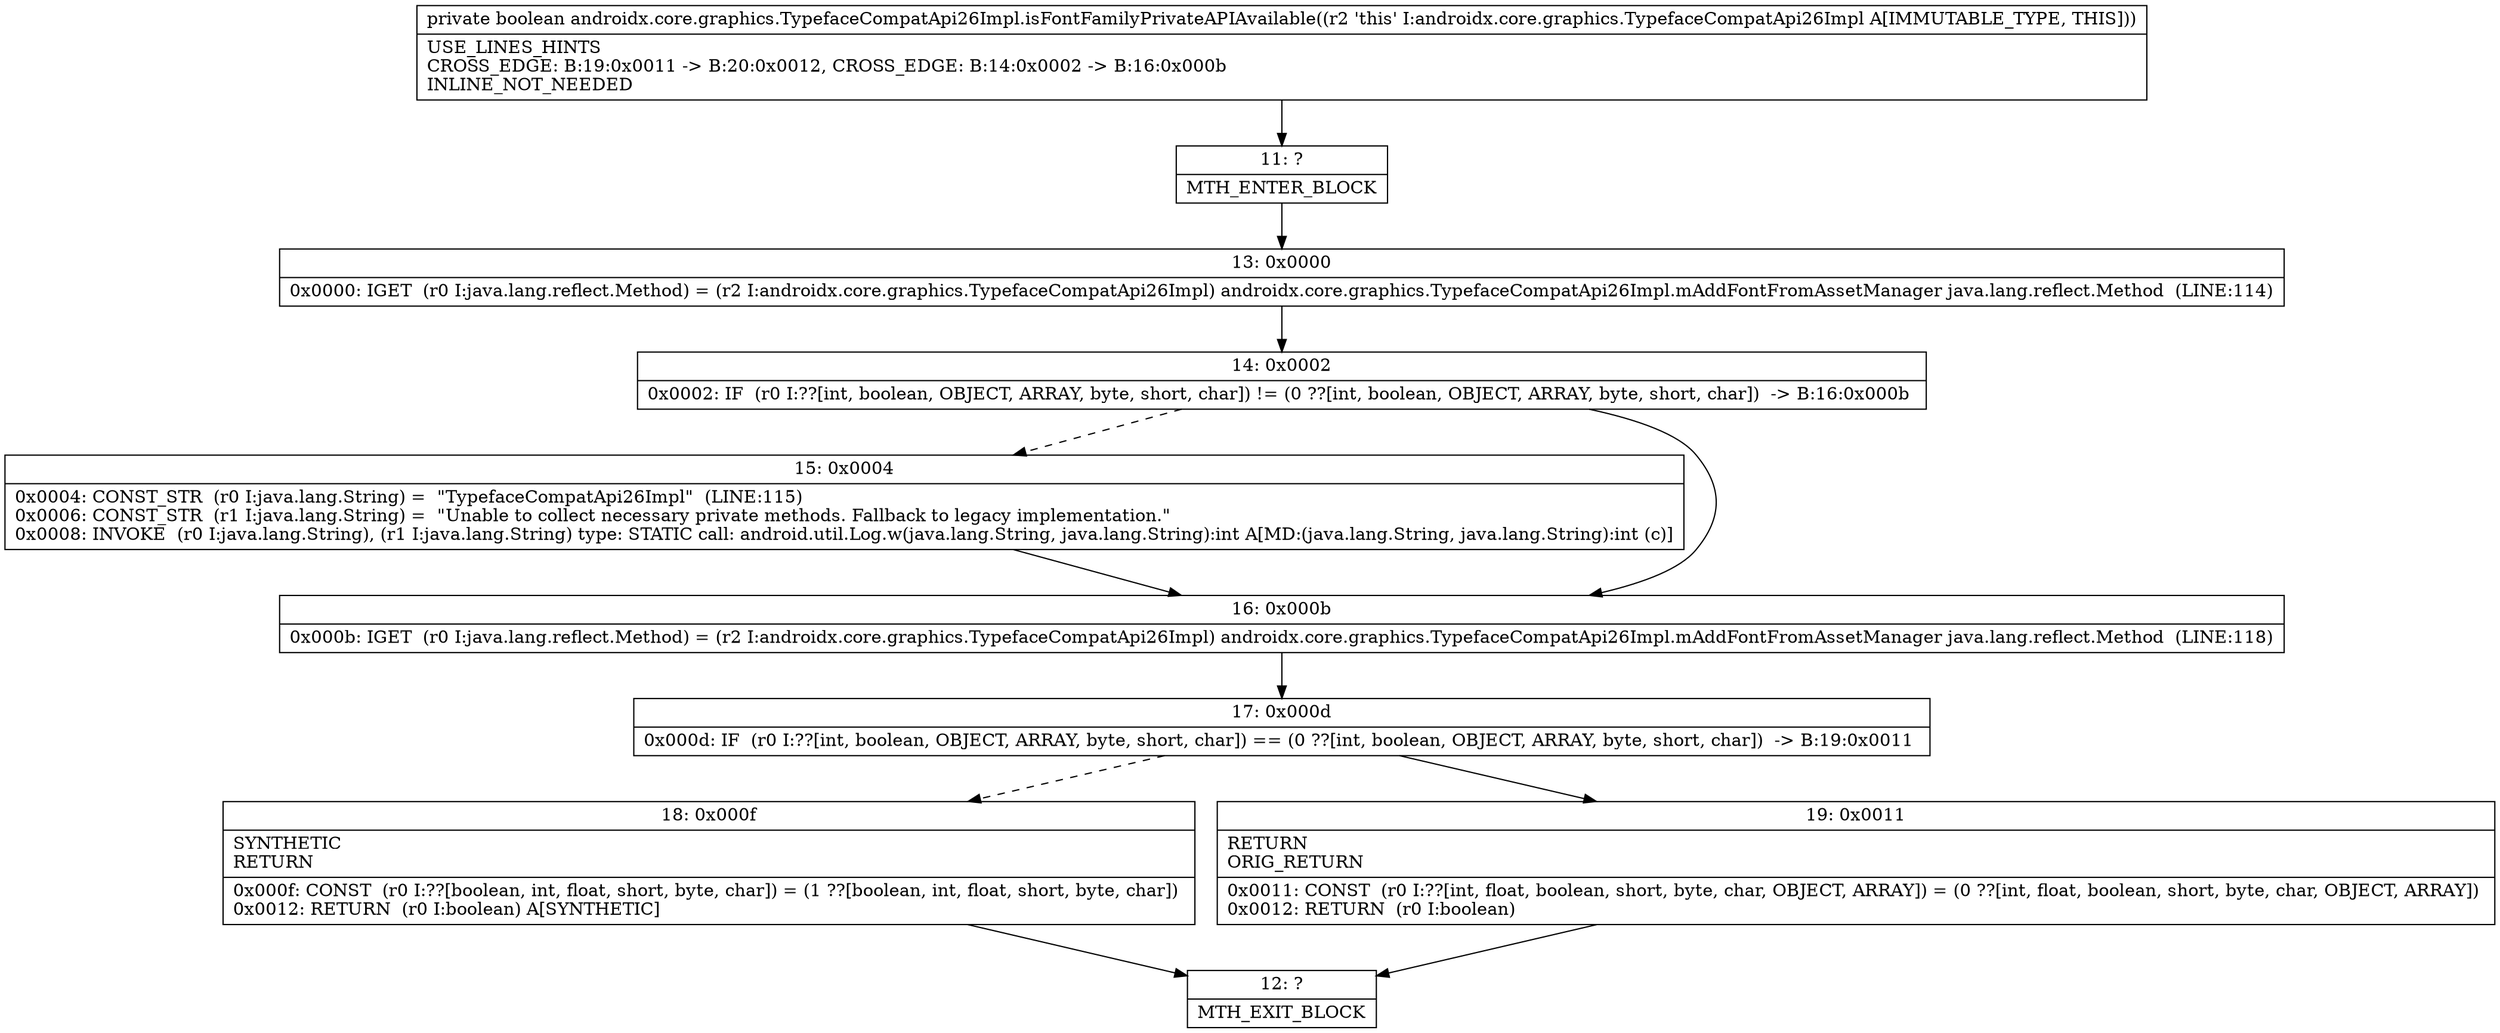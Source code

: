 digraph "CFG forandroidx.core.graphics.TypefaceCompatApi26Impl.isFontFamilyPrivateAPIAvailable()Z" {
Node_11 [shape=record,label="{11\:\ ?|MTH_ENTER_BLOCK\l}"];
Node_13 [shape=record,label="{13\:\ 0x0000|0x0000: IGET  (r0 I:java.lang.reflect.Method) = (r2 I:androidx.core.graphics.TypefaceCompatApi26Impl) androidx.core.graphics.TypefaceCompatApi26Impl.mAddFontFromAssetManager java.lang.reflect.Method  (LINE:114)\l}"];
Node_14 [shape=record,label="{14\:\ 0x0002|0x0002: IF  (r0 I:??[int, boolean, OBJECT, ARRAY, byte, short, char]) != (0 ??[int, boolean, OBJECT, ARRAY, byte, short, char])  \-\> B:16:0x000b \l}"];
Node_15 [shape=record,label="{15\:\ 0x0004|0x0004: CONST_STR  (r0 I:java.lang.String) =  \"TypefaceCompatApi26Impl\"  (LINE:115)\l0x0006: CONST_STR  (r1 I:java.lang.String) =  \"Unable to collect necessary private methods. Fallback to legacy implementation.\" \l0x0008: INVOKE  (r0 I:java.lang.String), (r1 I:java.lang.String) type: STATIC call: android.util.Log.w(java.lang.String, java.lang.String):int A[MD:(java.lang.String, java.lang.String):int (c)]\l}"];
Node_16 [shape=record,label="{16\:\ 0x000b|0x000b: IGET  (r0 I:java.lang.reflect.Method) = (r2 I:androidx.core.graphics.TypefaceCompatApi26Impl) androidx.core.graphics.TypefaceCompatApi26Impl.mAddFontFromAssetManager java.lang.reflect.Method  (LINE:118)\l}"];
Node_17 [shape=record,label="{17\:\ 0x000d|0x000d: IF  (r0 I:??[int, boolean, OBJECT, ARRAY, byte, short, char]) == (0 ??[int, boolean, OBJECT, ARRAY, byte, short, char])  \-\> B:19:0x0011 \l}"];
Node_18 [shape=record,label="{18\:\ 0x000f|SYNTHETIC\lRETURN\l|0x000f: CONST  (r0 I:??[boolean, int, float, short, byte, char]) = (1 ??[boolean, int, float, short, byte, char]) \l0x0012: RETURN  (r0 I:boolean) A[SYNTHETIC]\l}"];
Node_12 [shape=record,label="{12\:\ ?|MTH_EXIT_BLOCK\l}"];
Node_19 [shape=record,label="{19\:\ 0x0011|RETURN\lORIG_RETURN\l|0x0011: CONST  (r0 I:??[int, float, boolean, short, byte, char, OBJECT, ARRAY]) = (0 ??[int, float, boolean, short, byte, char, OBJECT, ARRAY]) \l0x0012: RETURN  (r0 I:boolean) \l}"];
MethodNode[shape=record,label="{private boolean androidx.core.graphics.TypefaceCompatApi26Impl.isFontFamilyPrivateAPIAvailable((r2 'this' I:androidx.core.graphics.TypefaceCompatApi26Impl A[IMMUTABLE_TYPE, THIS]))  | USE_LINES_HINTS\lCROSS_EDGE: B:19:0x0011 \-\> B:20:0x0012, CROSS_EDGE: B:14:0x0002 \-\> B:16:0x000b\lINLINE_NOT_NEEDED\l}"];
MethodNode -> Node_11;Node_11 -> Node_13;
Node_13 -> Node_14;
Node_14 -> Node_15[style=dashed];
Node_14 -> Node_16;
Node_15 -> Node_16;
Node_16 -> Node_17;
Node_17 -> Node_18[style=dashed];
Node_17 -> Node_19;
Node_18 -> Node_12;
Node_19 -> Node_12;
}

